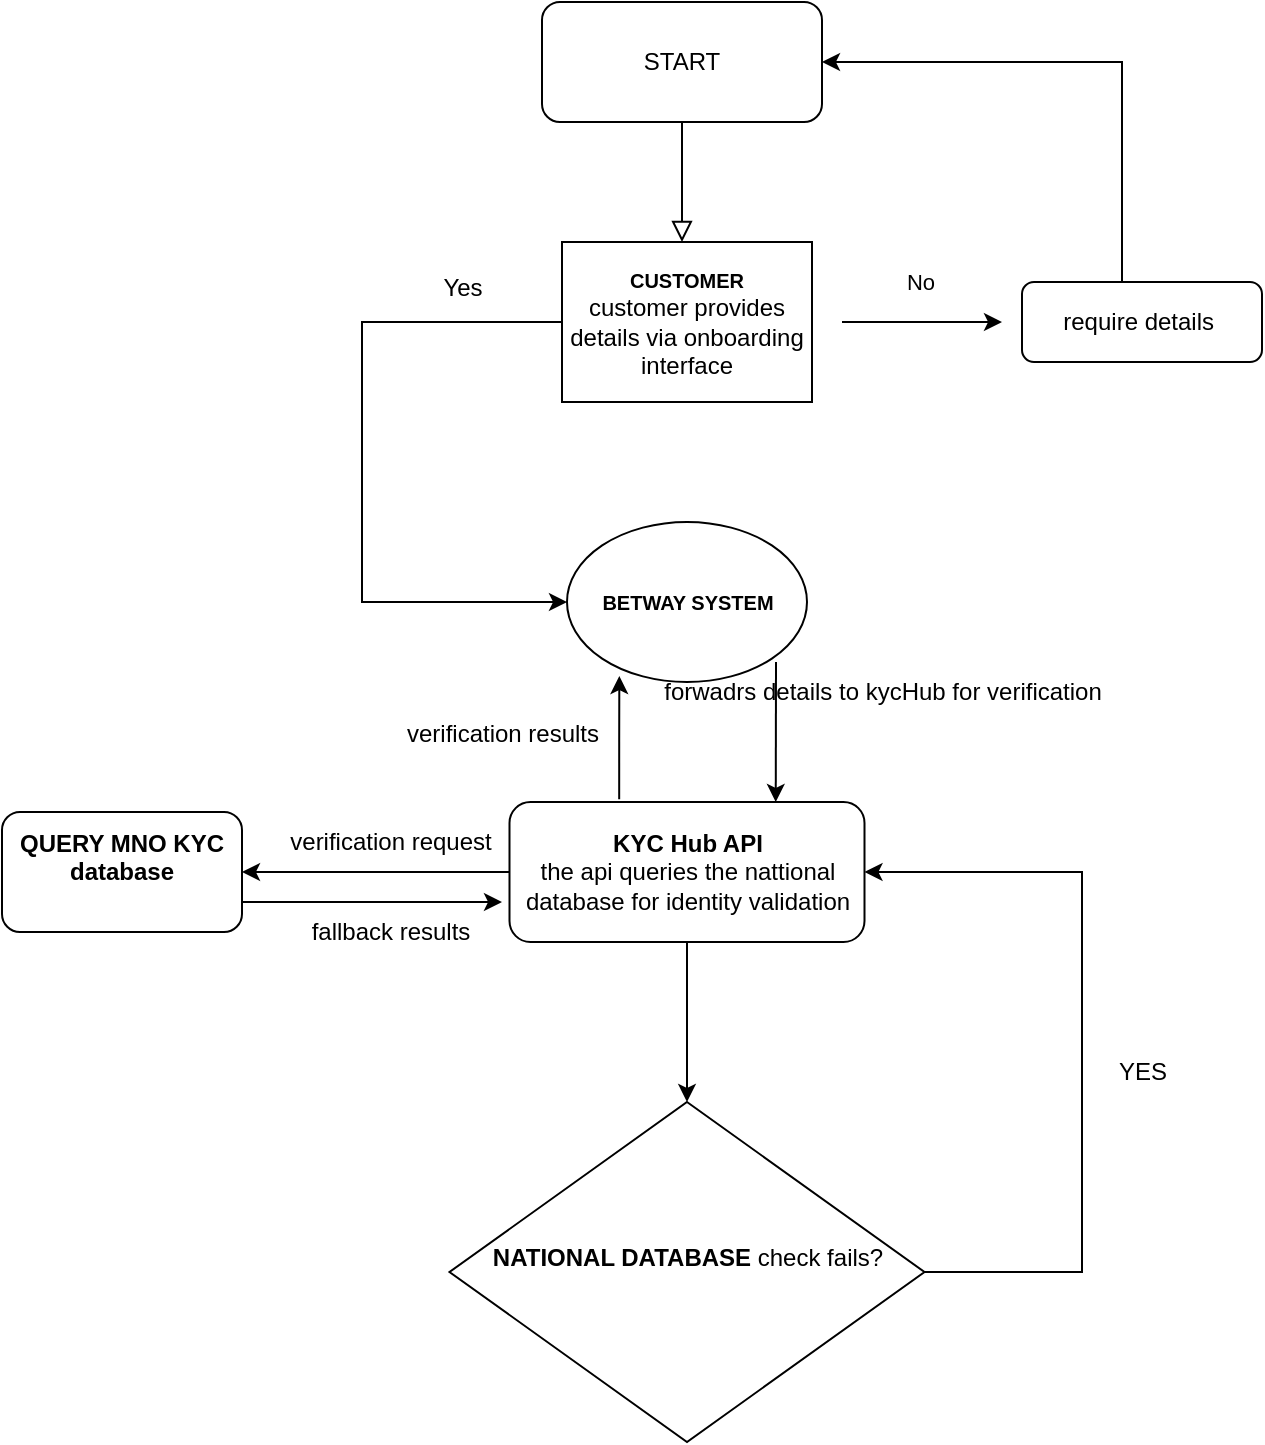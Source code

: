 <mxfile version="25.0.1">
  <diagram id="C5RBs43oDa-KdzZeNtuy" name="Page-1">
    <mxGraphModel dx="1563" dy="387" grid="1" gridSize="10" guides="1" tooltips="1" connect="1" arrows="1" fold="1" page="1" pageScale="1" pageWidth="827" pageHeight="1169" math="0" shadow="0">
      <root>
        <mxCell id="WIyWlLk6GJQsqaUBKTNV-0" />
        <mxCell id="WIyWlLk6GJQsqaUBKTNV-1" parent="WIyWlLk6GJQsqaUBKTNV-0" />
        <mxCell id="WIyWlLk6GJQsqaUBKTNV-2" value="" style="rounded=0;html=1;jettySize=auto;orthogonalLoop=1;fontSize=11;endArrow=block;endFill=0;endSize=8;strokeWidth=1;shadow=0;labelBackgroundColor=none;edgeStyle=orthogonalEdgeStyle;" parent="WIyWlLk6GJQsqaUBKTNV-1" source="WIyWlLk6GJQsqaUBKTNV-3" edge="1">
          <mxGeometry relative="1" as="geometry">
            <mxPoint x="230" y="200" as="targetPoint" />
          </mxGeometry>
        </mxCell>
        <mxCell id="WIyWlLk6GJQsqaUBKTNV-3" value="START" style="rounded=1;whiteSpace=wrap;html=1;fontSize=12;glass=0;strokeWidth=1;shadow=0;" parent="WIyWlLk6GJQsqaUBKTNV-1" vertex="1">
          <mxGeometry x="160" y="80" width="140" height="60" as="geometry" />
        </mxCell>
        <mxCell id="0wjaqrQSDaGafTX6KK4k-4" value="" style="edgeStyle=orthogonalEdgeStyle;rounded=0;orthogonalLoop=1;jettySize=auto;html=1;entryX=1;entryY=0.5;entryDx=0;entryDy=0;" edge="1" parent="WIyWlLk6GJQsqaUBKTNV-1" source="WIyWlLk6GJQsqaUBKTNV-7" target="WIyWlLk6GJQsqaUBKTNV-3">
          <mxGeometry relative="1" as="geometry">
            <mxPoint x="460" y="180" as="targetPoint" />
            <Array as="points">
              <mxPoint x="450" y="110" />
            </Array>
          </mxGeometry>
        </mxCell>
        <mxCell id="WIyWlLk6GJQsqaUBKTNV-7" value="require details&amp;nbsp;" style="rounded=1;whiteSpace=wrap;html=1;fontSize=12;glass=0;strokeWidth=1;shadow=0;" parent="WIyWlLk6GJQsqaUBKTNV-1" vertex="1">
          <mxGeometry x="400" y="220" width="120" height="40" as="geometry" />
        </mxCell>
        <mxCell id="0wjaqrQSDaGafTX6KK4k-14" value="" style="edgeStyle=orthogonalEdgeStyle;rounded=0;orthogonalLoop=1;jettySize=auto;html=1;" edge="1" parent="WIyWlLk6GJQsqaUBKTNV-1" source="WIyWlLk6GJQsqaUBKTNV-12" target="0wjaqrQSDaGafTX6KK4k-13">
          <mxGeometry relative="1" as="geometry" />
        </mxCell>
        <mxCell id="0wjaqrQSDaGafTX6KK4k-18" value="" style="edgeStyle=orthogonalEdgeStyle;rounded=0;orthogonalLoop=1;jettySize=auto;html=1;" edge="1" parent="WIyWlLk6GJQsqaUBKTNV-1" source="WIyWlLk6GJQsqaUBKTNV-12" target="0wjaqrQSDaGafTX6KK4k-17">
          <mxGeometry relative="1" as="geometry" />
        </mxCell>
        <mxCell id="0wjaqrQSDaGafTX6KK4k-25" value="" style="edgeStyle=orthogonalEdgeStyle;rounded=0;orthogonalLoop=1;jettySize=auto;html=1;entryX=0.218;entryY=0.963;entryDx=0;entryDy=0;entryPerimeter=0;exitX=0.309;exitY=-0.02;exitDx=0;exitDy=0;exitPerimeter=0;" edge="1" parent="WIyWlLk6GJQsqaUBKTNV-1" source="WIyWlLk6GJQsqaUBKTNV-12" target="0wjaqrQSDaGafTX6KK4k-0">
          <mxGeometry relative="1" as="geometry" />
        </mxCell>
        <mxCell id="WIyWlLk6GJQsqaUBKTNV-12" value="&lt;b&gt;&lt;font&gt;KYC Hub API&lt;/font&gt;&lt;/b&gt;&lt;div&gt;&lt;font style=&quot;&quot;&gt;the api queries the nattional database for identity validation&lt;/font&gt;&lt;/div&gt;" style="rounded=1;whiteSpace=wrap;html=1;fontSize=12;glass=0;strokeWidth=1;shadow=0;" parent="WIyWlLk6GJQsqaUBKTNV-1" vertex="1">
          <mxGeometry x="143.75" y="480" width="177.5" height="70" as="geometry" />
        </mxCell>
        <mxCell id="0wjaqrQSDaGafTX6KK4k-0" value="&lt;div&gt;&lt;font size=&quot;1&quot;&gt;&lt;b&gt;BETWAY SYSTEM&lt;/b&gt;&lt;/font&gt;&lt;/div&gt;" style="ellipse;whiteSpace=wrap;html=1;" vertex="1" parent="WIyWlLk6GJQsqaUBKTNV-1">
          <mxGeometry x="172.5" y="340" width="120" height="80" as="geometry" />
        </mxCell>
        <mxCell id="0wjaqrQSDaGafTX6KK4k-5" value="&lt;div&gt;&lt;span style=&quot;background-color: initial;&quot;&gt;&lt;font size=&quot;1&quot;&gt;&lt;b&gt;CUSTOMER&lt;/b&gt;&lt;/font&gt;&lt;/span&gt;&lt;/div&gt;&lt;div&gt;&lt;span style=&quot;background-color: initial;&quot;&gt;customer provides details via onboarding interface&lt;/span&gt;&lt;/div&gt;" style="rounded=0;whiteSpace=wrap;html=1;" vertex="1" parent="WIyWlLk6GJQsqaUBKTNV-1">
          <mxGeometry x="170" y="200" width="125" height="80" as="geometry" />
        </mxCell>
        <mxCell id="0wjaqrQSDaGafTX6KK4k-8" value="" style="endArrow=classic;html=1;rounded=0;entryX=0;entryY=0.5;entryDx=0;entryDy=0;exitX=0;exitY=0.5;exitDx=0;exitDy=0;" edge="1" parent="WIyWlLk6GJQsqaUBKTNV-1" source="0wjaqrQSDaGafTX6KK4k-5" target="0wjaqrQSDaGafTX6KK4k-0">
          <mxGeometry width="50" height="50" relative="1" as="geometry">
            <mxPoint x="290" y="290" as="sourcePoint" />
            <mxPoint x="340" y="240" as="targetPoint" />
            <Array as="points">
              <mxPoint x="70" y="240" />
              <mxPoint x="70" y="380" />
            </Array>
          </mxGeometry>
        </mxCell>
        <mxCell id="0wjaqrQSDaGafTX6KK4k-9" value="" style="endArrow=classic;html=1;rounded=0;" edge="1" parent="WIyWlLk6GJQsqaUBKTNV-1">
          <mxGeometry width="50" height="50" relative="1" as="geometry">
            <mxPoint x="310" y="240" as="sourcePoint" />
            <mxPoint x="390" y="240" as="targetPoint" />
          </mxGeometry>
        </mxCell>
        <mxCell id="0wjaqrQSDaGafTX6KK4k-10" value="No" style="edgeLabel;html=1;align=center;verticalAlign=middle;resizable=0;points=[];" vertex="1" connectable="0" parent="0wjaqrQSDaGafTX6KK4k-9">
          <mxGeometry x="-0.04" y="6" relative="1" as="geometry">
            <mxPoint y="-14" as="offset" />
          </mxGeometry>
        </mxCell>
        <mxCell id="0wjaqrQSDaGafTX6KK4k-11" value="" style="endArrow=classic;html=1;rounded=0;entryX=0.75;entryY=0;entryDx=0;entryDy=0;" edge="1" parent="WIyWlLk6GJQsqaUBKTNV-1" target="WIyWlLk6GJQsqaUBKTNV-12">
          <mxGeometry width="50" height="50" relative="1" as="geometry">
            <mxPoint x="277" y="410" as="sourcePoint" />
            <mxPoint x="232.5" y="470" as="targetPoint" />
          </mxGeometry>
        </mxCell>
        <mxCell id="0wjaqrQSDaGafTX6KK4k-15" style="edgeStyle=orthogonalEdgeStyle;rounded=0;orthogonalLoop=1;jettySize=auto;html=1;entryX=1;entryY=0.5;entryDx=0;entryDy=0;" edge="1" parent="WIyWlLk6GJQsqaUBKTNV-1" source="0wjaqrQSDaGafTX6KK4k-13" target="WIyWlLk6GJQsqaUBKTNV-12">
          <mxGeometry relative="1" as="geometry">
            <mxPoint x="440" y="510" as="targetPoint" />
            <Array as="points">
              <mxPoint x="430" y="715" />
              <mxPoint x="430" y="515" />
            </Array>
          </mxGeometry>
        </mxCell>
        <mxCell id="0wjaqrQSDaGafTX6KK4k-13" value="&lt;b&gt;NATIONAL DATABASE &lt;/b&gt;check fails?&lt;div&gt;&lt;br&gt;&lt;/div&gt;" style="rhombus;whiteSpace=wrap;html=1;" vertex="1" parent="WIyWlLk6GJQsqaUBKTNV-1">
          <mxGeometry x="113.75" y="630" width="237.5" height="170" as="geometry" />
        </mxCell>
        <mxCell id="0wjaqrQSDaGafTX6KK4k-16" value="YES" style="text;html=1;align=center;verticalAlign=middle;resizable=0;points=[];autosize=1;strokeColor=none;fillColor=none;" vertex="1" parent="WIyWlLk6GJQsqaUBKTNV-1">
          <mxGeometry x="435" y="600" width="50" height="30" as="geometry" />
        </mxCell>
        <mxCell id="0wjaqrQSDaGafTX6KK4k-21" style="edgeStyle=orthogonalEdgeStyle;rounded=0;orthogonalLoop=1;jettySize=auto;html=1;exitX=1;exitY=0.75;exitDx=0;exitDy=0;" edge="1" parent="WIyWlLk6GJQsqaUBKTNV-1" source="0wjaqrQSDaGafTX6KK4k-17">
          <mxGeometry relative="1" as="geometry">
            <mxPoint x="140" y="530" as="targetPoint" />
          </mxGeometry>
        </mxCell>
        <mxCell id="0wjaqrQSDaGafTX6KK4k-17" value="&lt;b&gt;QUERY MNO KYC database&lt;/b&gt;&lt;div&gt;&lt;br&gt;&lt;/div&gt;" style="whiteSpace=wrap;html=1;rounded=1;glass=0;strokeWidth=1;shadow=0;" vertex="1" parent="WIyWlLk6GJQsqaUBKTNV-1">
          <mxGeometry x="-110" y="485" width="120" height="60" as="geometry" />
        </mxCell>
        <mxCell id="0wjaqrQSDaGafTX6KK4k-19" value="verification request" style="text;html=1;align=center;verticalAlign=middle;resizable=0;points=[];autosize=1;strokeColor=none;fillColor=none;" vertex="1" parent="WIyWlLk6GJQsqaUBKTNV-1">
          <mxGeometry x="23.75" y="485" width="120" height="30" as="geometry" />
        </mxCell>
        <mxCell id="0wjaqrQSDaGafTX6KK4k-22" value="fallback results" style="text;html=1;align=center;verticalAlign=middle;resizable=0;points=[];autosize=1;strokeColor=none;fillColor=none;" vertex="1" parent="WIyWlLk6GJQsqaUBKTNV-1">
          <mxGeometry x="33.75" y="530" width="100" height="30" as="geometry" />
        </mxCell>
        <mxCell id="0wjaqrQSDaGafTX6KK4k-23" value="&lt;span style=&quot;text-wrap-mode: wrap;&quot;&gt;forwadrs details to kycHub for verification&lt;/span&gt;" style="text;html=1;align=center;verticalAlign=middle;resizable=0;points=[];autosize=1;strokeColor=none;fillColor=none;" vertex="1" parent="WIyWlLk6GJQsqaUBKTNV-1">
          <mxGeometry x="210" y="410" width="240" height="30" as="geometry" />
        </mxCell>
        <mxCell id="0wjaqrQSDaGafTX6KK4k-26" value="&lt;p style=&quot;margin-bottom: 0in&quot;&gt;verification results&lt;/p&gt;" style="text;html=1;align=center;verticalAlign=middle;resizable=0;points=[];autosize=1;strokeColor=none;fillColor=none;flipH=1;container=0;" vertex="1" parent="WIyWlLk6GJQsqaUBKTNV-1">
          <mxGeometry x="80" y="420" width="120" height="40" as="geometry" />
        </mxCell>
        <mxCell id="0wjaqrQSDaGafTX6KK4k-27" value="Yes" style="text;html=1;align=center;verticalAlign=middle;resizable=0;points=[];autosize=1;strokeColor=none;fillColor=none;" vertex="1" parent="WIyWlLk6GJQsqaUBKTNV-1">
          <mxGeometry x="100" y="208" width="40" height="30" as="geometry" />
        </mxCell>
      </root>
    </mxGraphModel>
  </diagram>
</mxfile>
